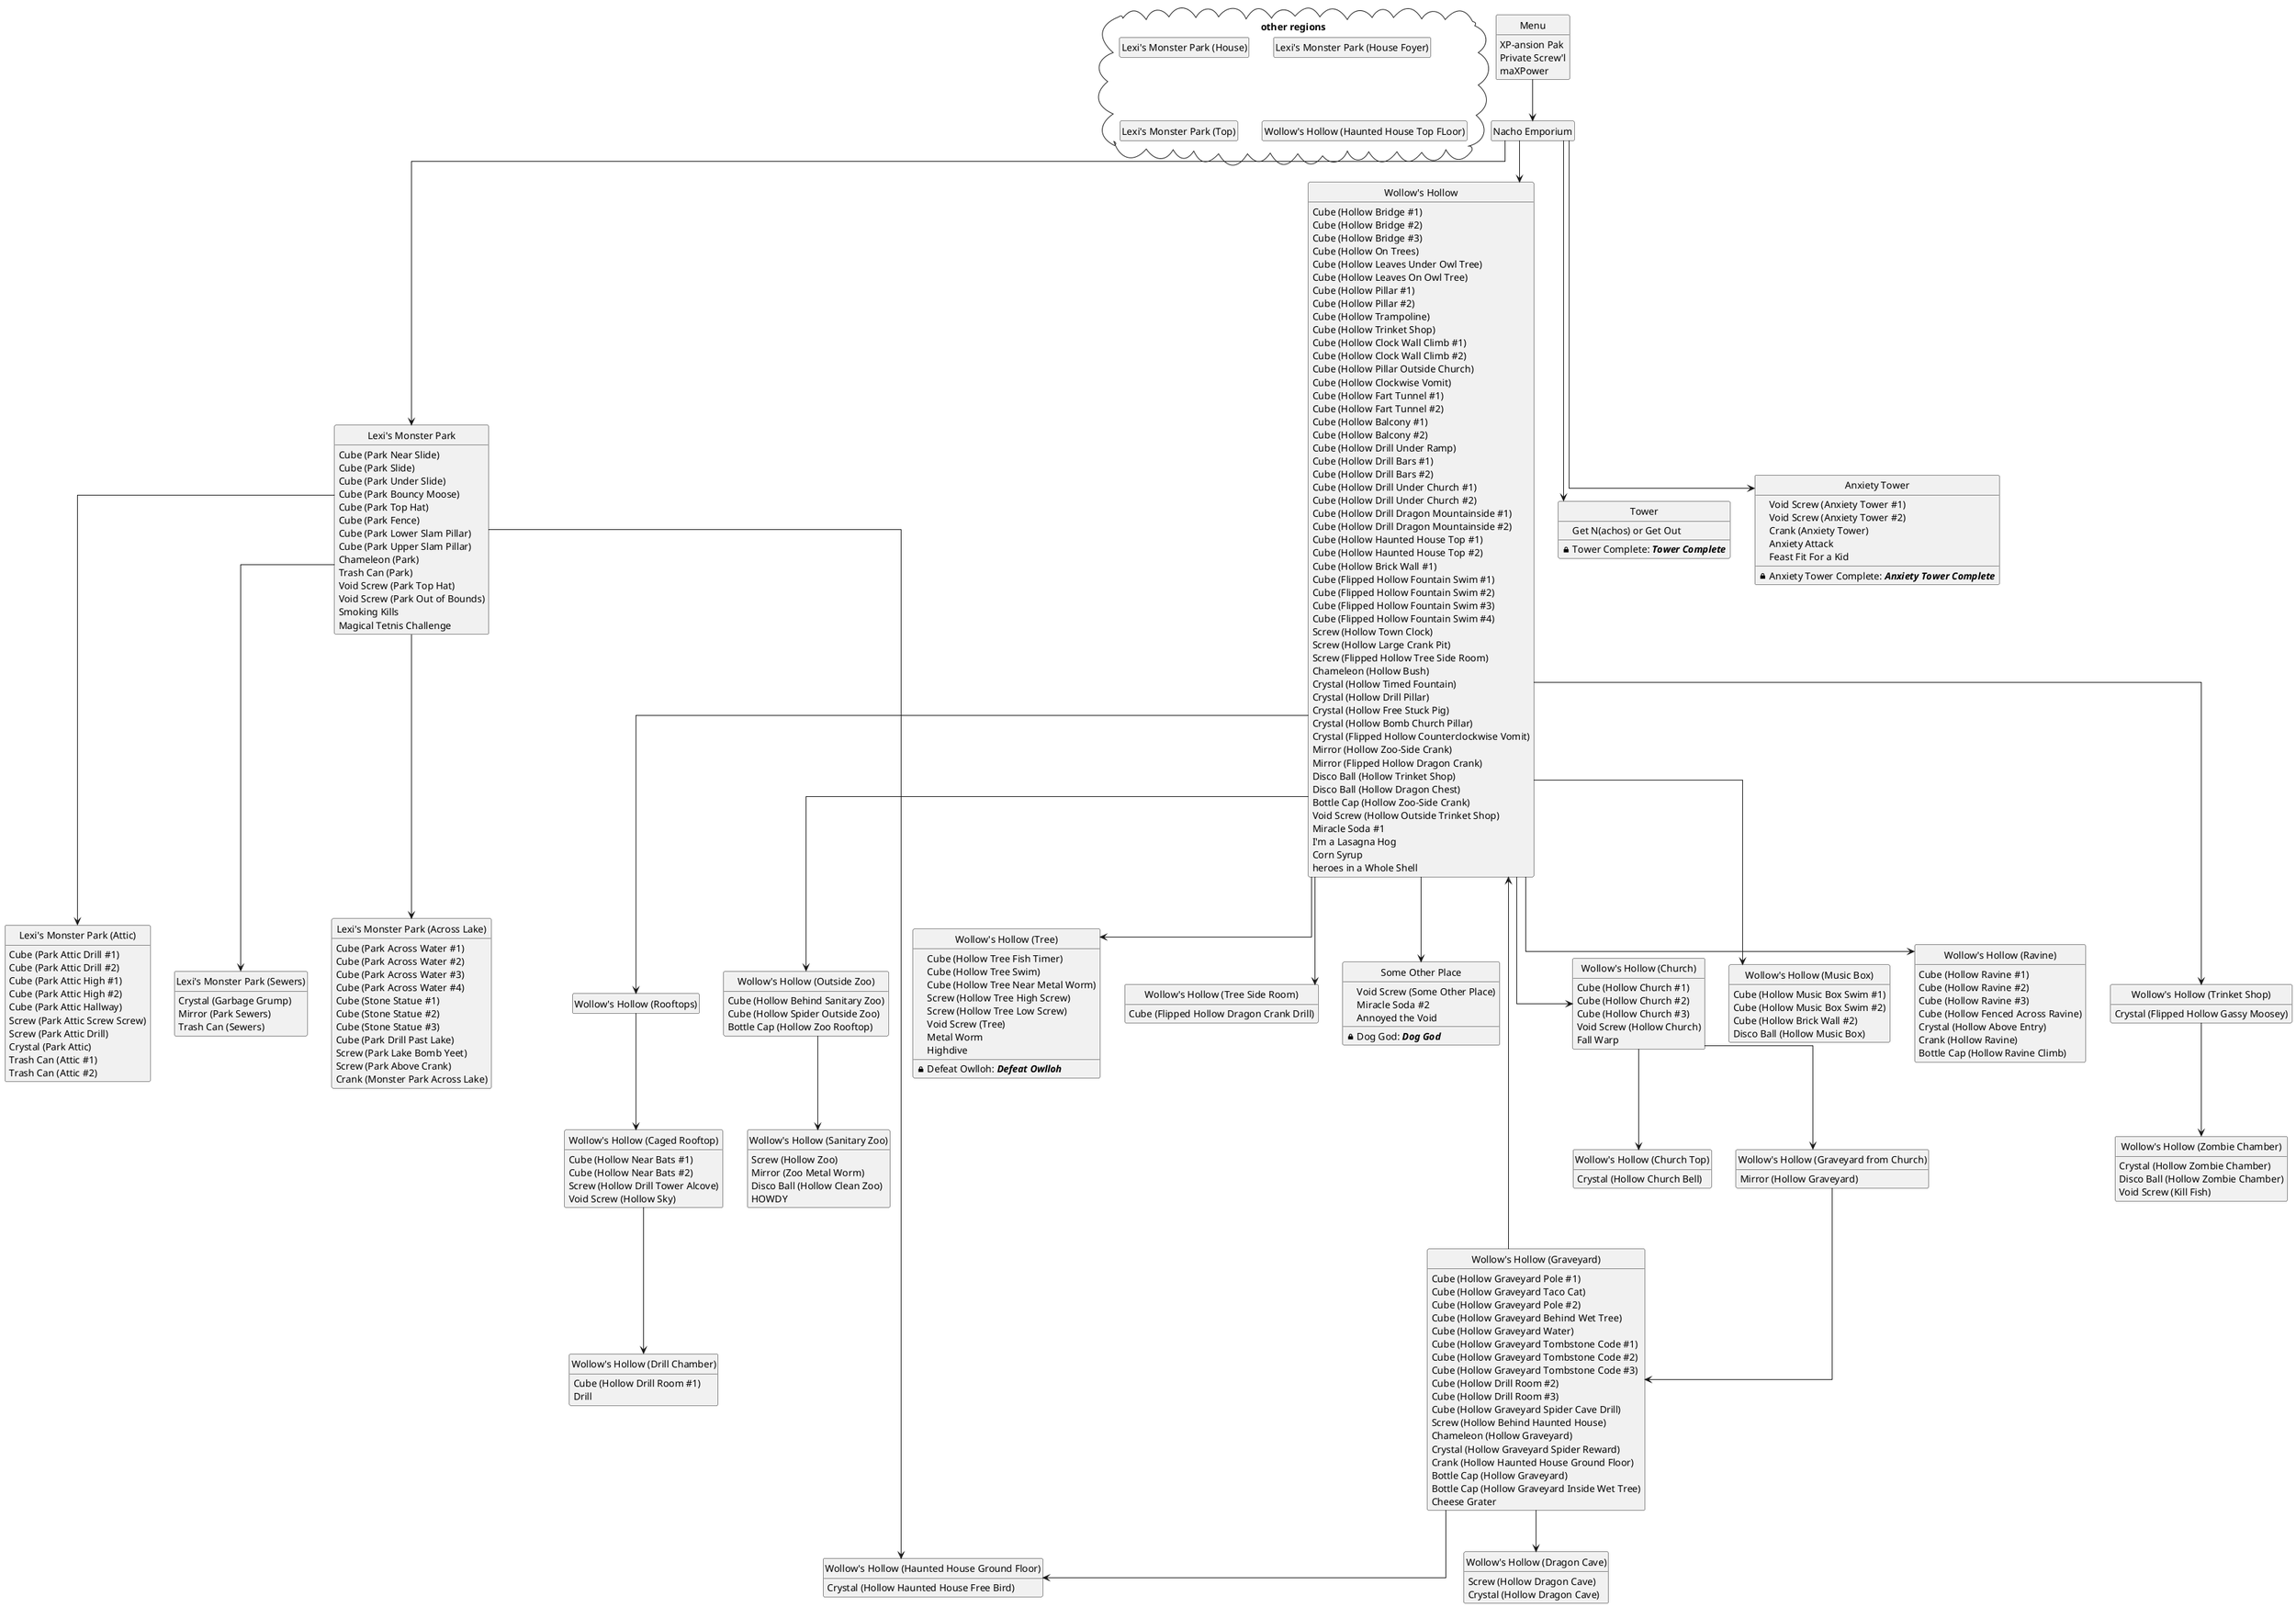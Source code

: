@startuml
hide circle
hide empty members
skinparam linetype ortho
class "Menu"
"Menu" : {field} XP-ansion Pak
"Menu" : {field} Private Screw'l
"Menu" : {field} maXPower
"Menu" --> "Nacho Emporium"
class "Nacho Emporium"
"Nacho Emporium" --> "Lexi's Monster Park"
"Nacho Emporium" --> "Wollow's Hollow"
"Nacho Emporium" --> "Tower"
"Nacho Emporium" --> "Anxiety Tower"
class "Lexi's Monster Park"
"Lexi's Monster Park" : {field} Cube (Park Near Slide)
"Lexi's Monster Park" : {field} Cube (Park Slide)
"Lexi's Monster Park" : {field} Cube (Park Under Slide)
"Lexi's Monster Park" : {field} Cube (Park Bouncy Moose)
"Lexi's Monster Park" : {field} Cube (Park Top Hat)
"Lexi's Monster Park" : {field} Cube (Park Fence)
"Lexi's Monster Park" : {field} Cube (Park Lower Slam Pillar)
"Lexi's Monster Park" : {field} Cube (Park Upper Slam Pillar)
"Lexi's Monster Park" : {field} Chameleon (Park)
"Lexi's Monster Park" : {field} Trash Can (Park)
"Lexi's Monster Park" : {field} Void Screw (Park Top Hat)
"Lexi's Monster Park" : {field} Void Screw (Park Out of Bounds)
"Lexi's Monster Park" : {field} Smoking Kills
"Lexi's Monster Park" : {field} Magical Tetnis Challenge
"Lexi's Monster Park" --> "Lexi's Monster Park (Across Lake)"
"Lexi's Monster Park" --> "Wollow's Hollow (Haunted House Ground Floor)"
"Lexi's Monster Park" --> "Lexi's Monster Park (Attic)"
"Lexi's Monster Park" --> "Lexi's Monster Park (Sewers)"
class "Wollow's Hollow"
"Wollow's Hollow" : {field} Cube (Hollow Bridge #1)
"Wollow's Hollow" : {field} Cube (Hollow Bridge #2)
"Wollow's Hollow" : {field} Cube (Hollow Bridge #3)
"Wollow's Hollow" : {field} Cube (Hollow On Trees)
"Wollow's Hollow" : {field} Cube (Hollow Leaves Under Owl Tree)
"Wollow's Hollow" : {field} Cube (Hollow Leaves On Owl Tree)
"Wollow's Hollow" : {field} Cube (Hollow Pillar #1)
"Wollow's Hollow" : {field} Cube (Hollow Pillar #2)
"Wollow's Hollow" : {field} Cube (Hollow Trampoline)
"Wollow's Hollow" : {field} Cube (Hollow Trinket Shop)
"Wollow's Hollow" : {field} Cube (Hollow Clock Wall Climb #1)
"Wollow's Hollow" : {field} Cube (Hollow Clock Wall Climb #2)
"Wollow's Hollow" : {field} Cube (Hollow Pillar Outside Church)
"Wollow's Hollow" : {field} Cube (Hollow Clockwise Vomit)
"Wollow's Hollow" : {field} Cube (Hollow Fart Tunnel #1)
"Wollow's Hollow" : {field} Cube (Hollow Fart Tunnel #2)
"Wollow's Hollow" : {field} Cube (Hollow Balcony #1)
"Wollow's Hollow" : {field} Cube (Hollow Balcony #2)
"Wollow's Hollow" : {field} Cube (Hollow Drill Under Ramp)
"Wollow's Hollow" : {field} Cube (Hollow Drill Bars #1)
"Wollow's Hollow" : {field} Cube (Hollow Drill Bars #2)
"Wollow's Hollow" : {field} Cube (Hollow Drill Under Church #1)
"Wollow's Hollow" : {field} Cube (Hollow Drill Under Church #2)
"Wollow's Hollow" : {field} Cube (Hollow Drill Dragon Mountainside #1)
"Wollow's Hollow" : {field} Cube (Hollow Drill Dragon Mountainside #2)
"Wollow's Hollow" : {field} Cube (Hollow Haunted House Top #1)
"Wollow's Hollow" : {field} Cube (Hollow Haunted House Top #2)
"Wollow's Hollow" : {field} Cube (Hollow Brick Wall #1)
"Wollow's Hollow" : {field} Cube (Flipped Hollow Fountain Swim #1)
"Wollow's Hollow" : {field} Cube (Flipped Hollow Fountain Swim #2)
"Wollow's Hollow" : {field} Cube (Flipped Hollow Fountain Swim #3)
"Wollow's Hollow" : {field} Cube (Flipped Hollow Fountain Swim #4)
"Wollow's Hollow" : {field} Screw (Hollow Town Clock)
"Wollow's Hollow" : {field} Screw (Hollow Large Crank Pit)
"Wollow's Hollow" : {field} Screw (Flipped Hollow Tree Side Room)
"Wollow's Hollow" : {field} Chameleon (Hollow Bush)
"Wollow's Hollow" : {field} Crystal (Hollow Timed Fountain)
"Wollow's Hollow" : {field} Crystal (Hollow Drill Pillar)
"Wollow's Hollow" : {field} Crystal (Hollow Free Stuck Pig)
"Wollow's Hollow" : {field} Crystal (Hollow Bomb Church Pillar)
"Wollow's Hollow" : {field} Crystal (Flipped Hollow Counterclockwise Vomit)
"Wollow's Hollow" : {field} Mirror (Hollow Zoo-Side Crank)
"Wollow's Hollow" : {field} Mirror (Flipped Hollow Dragon Crank)
"Wollow's Hollow" : {field} Disco Ball (Hollow Trinket Shop)
"Wollow's Hollow" : {field} Disco Ball (Hollow Dragon Chest)
"Wollow's Hollow" : {field} Bottle Cap (Hollow Zoo-Side Crank)
"Wollow's Hollow" : {field} Void Screw (Hollow Outside Trinket Shop)
"Wollow's Hollow" : {field} Miracle Soda #1
"Wollow's Hollow" : {field} I'm a Lasagna Hog
"Wollow's Hollow" : {field} Corn Syrup
"Wollow's Hollow" : {field} heroes in a Whole Shell
"Wollow's Hollow" --> "Wollow's Hollow (Church)"
"Wollow's Hollow" --> "Wollow's Hollow (Music Box)"
"Wollow's Hollow" --> "Wollow's Hollow (Ravine)"
"Wollow's Hollow" --> "Wollow's Hollow (Trinket Shop)"
"Wollow's Hollow" --> "Wollow's Hollow (Rooftops)"
"Wollow's Hollow" --> "Wollow's Hollow (Outside Zoo)"
"Wollow's Hollow" --> "Wollow's Hollow (Tree)"
"Wollow's Hollow" --> "Wollow's Hollow (Tree Side Room)"
"Wollow's Hollow" --> "Some Other Place"
class "Tower"
"Tower" : {method} <&lock-locked> Tower Complete: //**Tower Complete**//
"Tower" : {field} <&lock-unlocked,color=transparent> Get N(achos) or Get Out
class "Anxiety Tower"
"Anxiety Tower" : {field} <&lock-unlocked,color=transparent> Void Screw (Anxiety Tower #1)
"Anxiety Tower" : {field} <&lock-unlocked,color=transparent> Void Screw (Anxiety Tower #2)
"Anxiety Tower" : {field} <&lock-unlocked,color=transparent> Crank (Anxiety Tower)
"Anxiety Tower" : {method} <&lock-locked> Anxiety Tower Complete: //**Anxiety Tower Complete**//
"Anxiety Tower" : {field} <&lock-unlocked,color=transparent> Anxiety Attack
"Anxiety Tower" : {field} <&lock-unlocked,color=transparent> Feast Fit For a Kid
class "Lexi's Monster Park (Across Lake)"
"Lexi's Monster Park (Across Lake)" : {field} Cube (Park Across Water #1)
"Lexi's Monster Park (Across Lake)" : {field} Cube (Park Across Water #2)
"Lexi's Monster Park (Across Lake)" : {field} Cube (Park Across Water #3)
"Lexi's Monster Park (Across Lake)" : {field} Cube (Park Across Water #4)
"Lexi's Monster Park (Across Lake)" : {field} Cube (Stone Statue #1)
"Lexi's Monster Park (Across Lake)" : {field} Cube (Stone Statue #2)
"Lexi's Monster Park (Across Lake)" : {field} Cube (Stone Statue #3)
"Lexi's Monster Park (Across Lake)" : {field} Cube (Park Drill Past Lake)
"Lexi's Monster Park (Across Lake)" : {field} Screw (Park Lake Bomb Yeet)
"Lexi's Monster Park (Across Lake)" : {field} Screw (Park Above Crank)
"Lexi's Monster Park (Across Lake)" : {field} Crank (Monster Park Across Lake)
class "Wollow's Hollow (Haunted House Ground Floor)"
"Wollow's Hollow (Haunted House Ground Floor)" : {field} Crystal (Hollow Haunted House Free Bird)
class "Lexi's Monster Park (Attic)"
"Lexi's Monster Park (Attic)" : {field} Cube (Park Attic Drill #1)
"Lexi's Monster Park (Attic)" : {field} Cube (Park Attic Drill #2)
"Lexi's Monster Park (Attic)" : {field} Cube (Park Attic High #1)
"Lexi's Monster Park (Attic)" : {field} Cube (Park Attic High #2)
"Lexi's Monster Park (Attic)" : {field} Cube (Park Attic Hallway)
"Lexi's Monster Park (Attic)" : {field} Screw (Park Attic Screw Screw)
"Lexi's Monster Park (Attic)" : {field} Screw (Park Attic Drill)
"Lexi's Monster Park (Attic)" : {field} Crystal (Park Attic)
"Lexi's Monster Park (Attic)" : {field} Trash Can (Attic #1)
"Lexi's Monster Park (Attic)" : {field} Trash Can (Attic #2)
class "Lexi's Monster Park (Sewers)"
"Lexi's Monster Park (Sewers)" : {field} Crystal (Garbage Grump)
"Lexi's Monster Park (Sewers)" : {field} Mirror (Park Sewers)
"Lexi's Monster Park (Sewers)" : {field} Trash Can (Sewers)
class "Wollow's Hollow (Church)"
"Wollow's Hollow (Church)" : {field} Cube (Hollow Church #1)
"Wollow's Hollow (Church)" : {field} Cube (Hollow Church #2)
"Wollow's Hollow (Church)" : {field} Cube (Hollow Church #3)
"Wollow's Hollow (Church)" : {field} Void Screw (Hollow Church)
"Wollow's Hollow (Church)" : {field} Fall Warp
"Wollow's Hollow (Church)" --> "Wollow's Hollow (Graveyard from Church)"
"Wollow's Hollow (Church)" --> "Wollow's Hollow (Church Top)"
class "Wollow's Hollow (Music Box)"
"Wollow's Hollow (Music Box)" : {field} Cube (Hollow Music Box Swim #1)
"Wollow's Hollow (Music Box)" : {field} Cube (Hollow Music Box Swim #2)
"Wollow's Hollow (Music Box)" : {field} Cube (Hollow Brick Wall #2)
"Wollow's Hollow (Music Box)" : {field} Disco Ball (Hollow Music Box)
class "Wollow's Hollow (Ravine)"
"Wollow's Hollow (Ravine)" : {field} Cube (Hollow Ravine #1)
"Wollow's Hollow (Ravine)" : {field} Cube (Hollow Ravine #2)
"Wollow's Hollow (Ravine)" : {field} Cube (Hollow Ravine #3)
"Wollow's Hollow (Ravine)" : {field} Cube (Hollow Fenced Across Ravine)
"Wollow's Hollow (Ravine)" : {field} Crystal (Hollow Above Entry)
"Wollow's Hollow (Ravine)" : {field} Crank (Hollow Ravine)
"Wollow's Hollow (Ravine)" : {field} Bottle Cap (Hollow Ravine Climb)
class "Wollow's Hollow (Trinket Shop)"
"Wollow's Hollow (Trinket Shop)" : {field} Crystal (Flipped Hollow Gassy Moosey)
"Wollow's Hollow (Trinket Shop)" --> "Wollow's Hollow (Zombie Chamber)"
class "Wollow's Hollow (Rooftops)"
"Wollow's Hollow (Rooftops)" --> "Wollow's Hollow (Caged Rooftop)"
class "Wollow's Hollow (Outside Zoo)"
"Wollow's Hollow (Outside Zoo)" : {field} Cube (Hollow Behind Sanitary Zoo)
"Wollow's Hollow (Outside Zoo)" : {field} Cube (Hollow Spider Outside Zoo)
"Wollow's Hollow (Outside Zoo)" : {field} Bottle Cap (Hollow Zoo Rooftop)
"Wollow's Hollow (Outside Zoo)" --> "Wollow's Hollow (Sanitary Zoo)"
class "Wollow's Hollow (Tree)"
"Wollow's Hollow (Tree)" : {field} <&lock-unlocked,color=transparent> Cube (Hollow Tree Fish Timer)
"Wollow's Hollow (Tree)" : {field} <&lock-unlocked,color=transparent> Cube (Hollow Tree Swim)
"Wollow's Hollow (Tree)" : {field} <&lock-unlocked,color=transparent> Cube (Hollow Tree Near Metal Worm)
"Wollow's Hollow (Tree)" : {field} <&lock-unlocked,color=transparent> Screw (Hollow Tree High Screw)
"Wollow's Hollow (Tree)" : {field} <&lock-unlocked,color=transparent> Screw (Hollow Tree Low Screw)
"Wollow's Hollow (Tree)" : {field} <&lock-unlocked,color=transparent> Void Screw (Tree)
"Wollow's Hollow (Tree)" : {field} <&lock-unlocked,color=transparent> Metal Worm
"Wollow's Hollow (Tree)" : {method} <&lock-locked> Defeat Owlloh: //**Defeat Owlloh**//
"Wollow's Hollow (Tree)" : {field} <&lock-unlocked,color=transparent> Highdive
class "Wollow's Hollow (Tree Side Room)"
"Wollow's Hollow (Tree Side Room)" : {field} Cube (Flipped Hollow Dragon Crank Drill)
class "Some Other Place"
"Some Other Place" : {field} <&lock-unlocked,color=transparent> Void Screw (Some Other Place)
"Some Other Place" : {field} <&lock-unlocked,color=transparent> Miracle Soda #2
"Some Other Place" : {method} <&lock-locked> Dog God: //**Dog God**//
"Some Other Place" : {field} <&lock-unlocked,color=transparent> Annoyed the Void
class "Wollow's Hollow (Graveyard from Church)"
"Wollow's Hollow (Graveyard from Church)" : {field} Mirror (Hollow Graveyard)
"Wollow's Hollow (Graveyard from Church)" --> "Wollow's Hollow (Graveyard)"
class "Wollow's Hollow (Church Top)"
"Wollow's Hollow (Church Top)" : {field} Crystal (Hollow Church Bell)
class "Wollow's Hollow (Zombie Chamber)"
"Wollow's Hollow (Zombie Chamber)" : {field} Crystal (Hollow Zombie Chamber)
"Wollow's Hollow (Zombie Chamber)" : {field} Disco Ball (Hollow Zombie Chamber)
"Wollow's Hollow (Zombie Chamber)" : {field} Void Screw (Kill Fish)
class "Wollow's Hollow (Caged Rooftop)"
"Wollow's Hollow (Caged Rooftop)" : {field} Cube (Hollow Near Bats #1)
"Wollow's Hollow (Caged Rooftop)" : {field} Cube (Hollow Near Bats #2)
"Wollow's Hollow (Caged Rooftop)" : {field} Screw (Hollow Drill Tower Alcove)
"Wollow's Hollow (Caged Rooftop)" : {field} Void Screw (Hollow Sky)
"Wollow's Hollow (Caged Rooftop)" --> "Wollow's Hollow (Drill Chamber)"
class "Wollow's Hollow (Sanitary Zoo)"
"Wollow's Hollow (Sanitary Zoo)" : {field} Screw (Hollow Zoo)
"Wollow's Hollow (Sanitary Zoo)" : {field} Mirror (Zoo Metal Worm)
"Wollow's Hollow (Sanitary Zoo)" : {field} Disco Ball (Hollow Clean Zoo)
"Wollow's Hollow (Sanitary Zoo)" : {field} HOWDY
class "Wollow's Hollow (Graveyard)"
"Wollow's Hollow (Graveyard)" : {field} Cube (Hollow Graveyard Pole #1)
"Wollow's Hollow (Graveyard)" : {field} Cube (Hollow Graveyard Taco Cat)
"Wollow's Hollow (Graveyard)" : {field} Cube (Hollow Graveyard Pole #2)
"Wollow's Hollow (Graveyard)" : {field} Cube (Hollow Graveyard Behind Wet Tree)
"Wollow's Hollow (Graveyard)" : {field} Cube (Hollow Graveyard Water)
"Wollow's Hollow (Graveyard)" : {field} Cube (Hollow Graveyard Tombstone Code #1)
"Wollow's Hollow (Graveyard)" : {field} Cube (Hollow Graveyard Tombstone Code #2)
"Wollow's Hollow (Graveyard)" : {field} Cube (Hollow Graveyard Tombstone Code #3)
"Wollow's Hollow (Graveyard)" : {field} Cube (Hollow Drill Room #2)
"Wollow's Hollow (Graveyard)" : {field} Cube (Hollow Drill Room #3)
"Wollow's Hollow (Graveyard)" : {field} Cube (Hollow Graveyard Spider Cave Drill)
"Wollow's Hollow (Graveyard)" : {field} Screw (Hollow Behind Haunted House)
"Wollow's Hollow (Graveyard)" : {field} Chameleon (Hollow Graveyard)
"Wollow's Hollow (Graveyard)" : {field} Crystal (Hollow Graveyard Spider Reward)
"Wollow's Hollow (Graveyard)" : {field} Crank (Hollow Haunted House Ground Floor)
"Wollow's Hollow (Graveyard)" : {field} Bottle Cap (Hollow Graveyard)
"Wollow's Hollow (Graveyard)" : {field} Bottle Cap (Hollow Graveyard Inside Wet Tree)
"Wollow's Hollow (Graveyard)" : {field} Cheese Grater
"Wollow's Hollow (Graveyard)" --> "Wollow's Hollow"
"Wollow's Hollow (Graveyard)" --> "Wollow's Hollow (Haunted House Ground Floor)"
"Wollow's Hollow (Graveyard)" --> "Wollow's Hollow (Dragon Cave)"
class "Wollow's Hollow (Drill Chamber)"
"Wollow's Hollow (Drill Chamber)" : {field} Cube (Hollow Drill Room #1)
"Wollow's Hollow (Drill Chamber)" : {field} Drill
class "Wollow's Hollow (Dragon Cave)"
"Wollow's Hollow (Dragon Cave)" : {field} Screw (Hollow Dragon Cave)
"Wollow's Hollow (Dragon Cave)" : {field} Crystal (Hollow Dragon Cave)
package "other regions" <<Cloud>> {
class "Lexi's Monster Park (House)"
class "Lexi's Monster Park (House Foyer)"
class "Lexi's Monster Park (Top)"
class "Wollow's Hollow (Haunted House Top FLoor)"
}
@enduml
